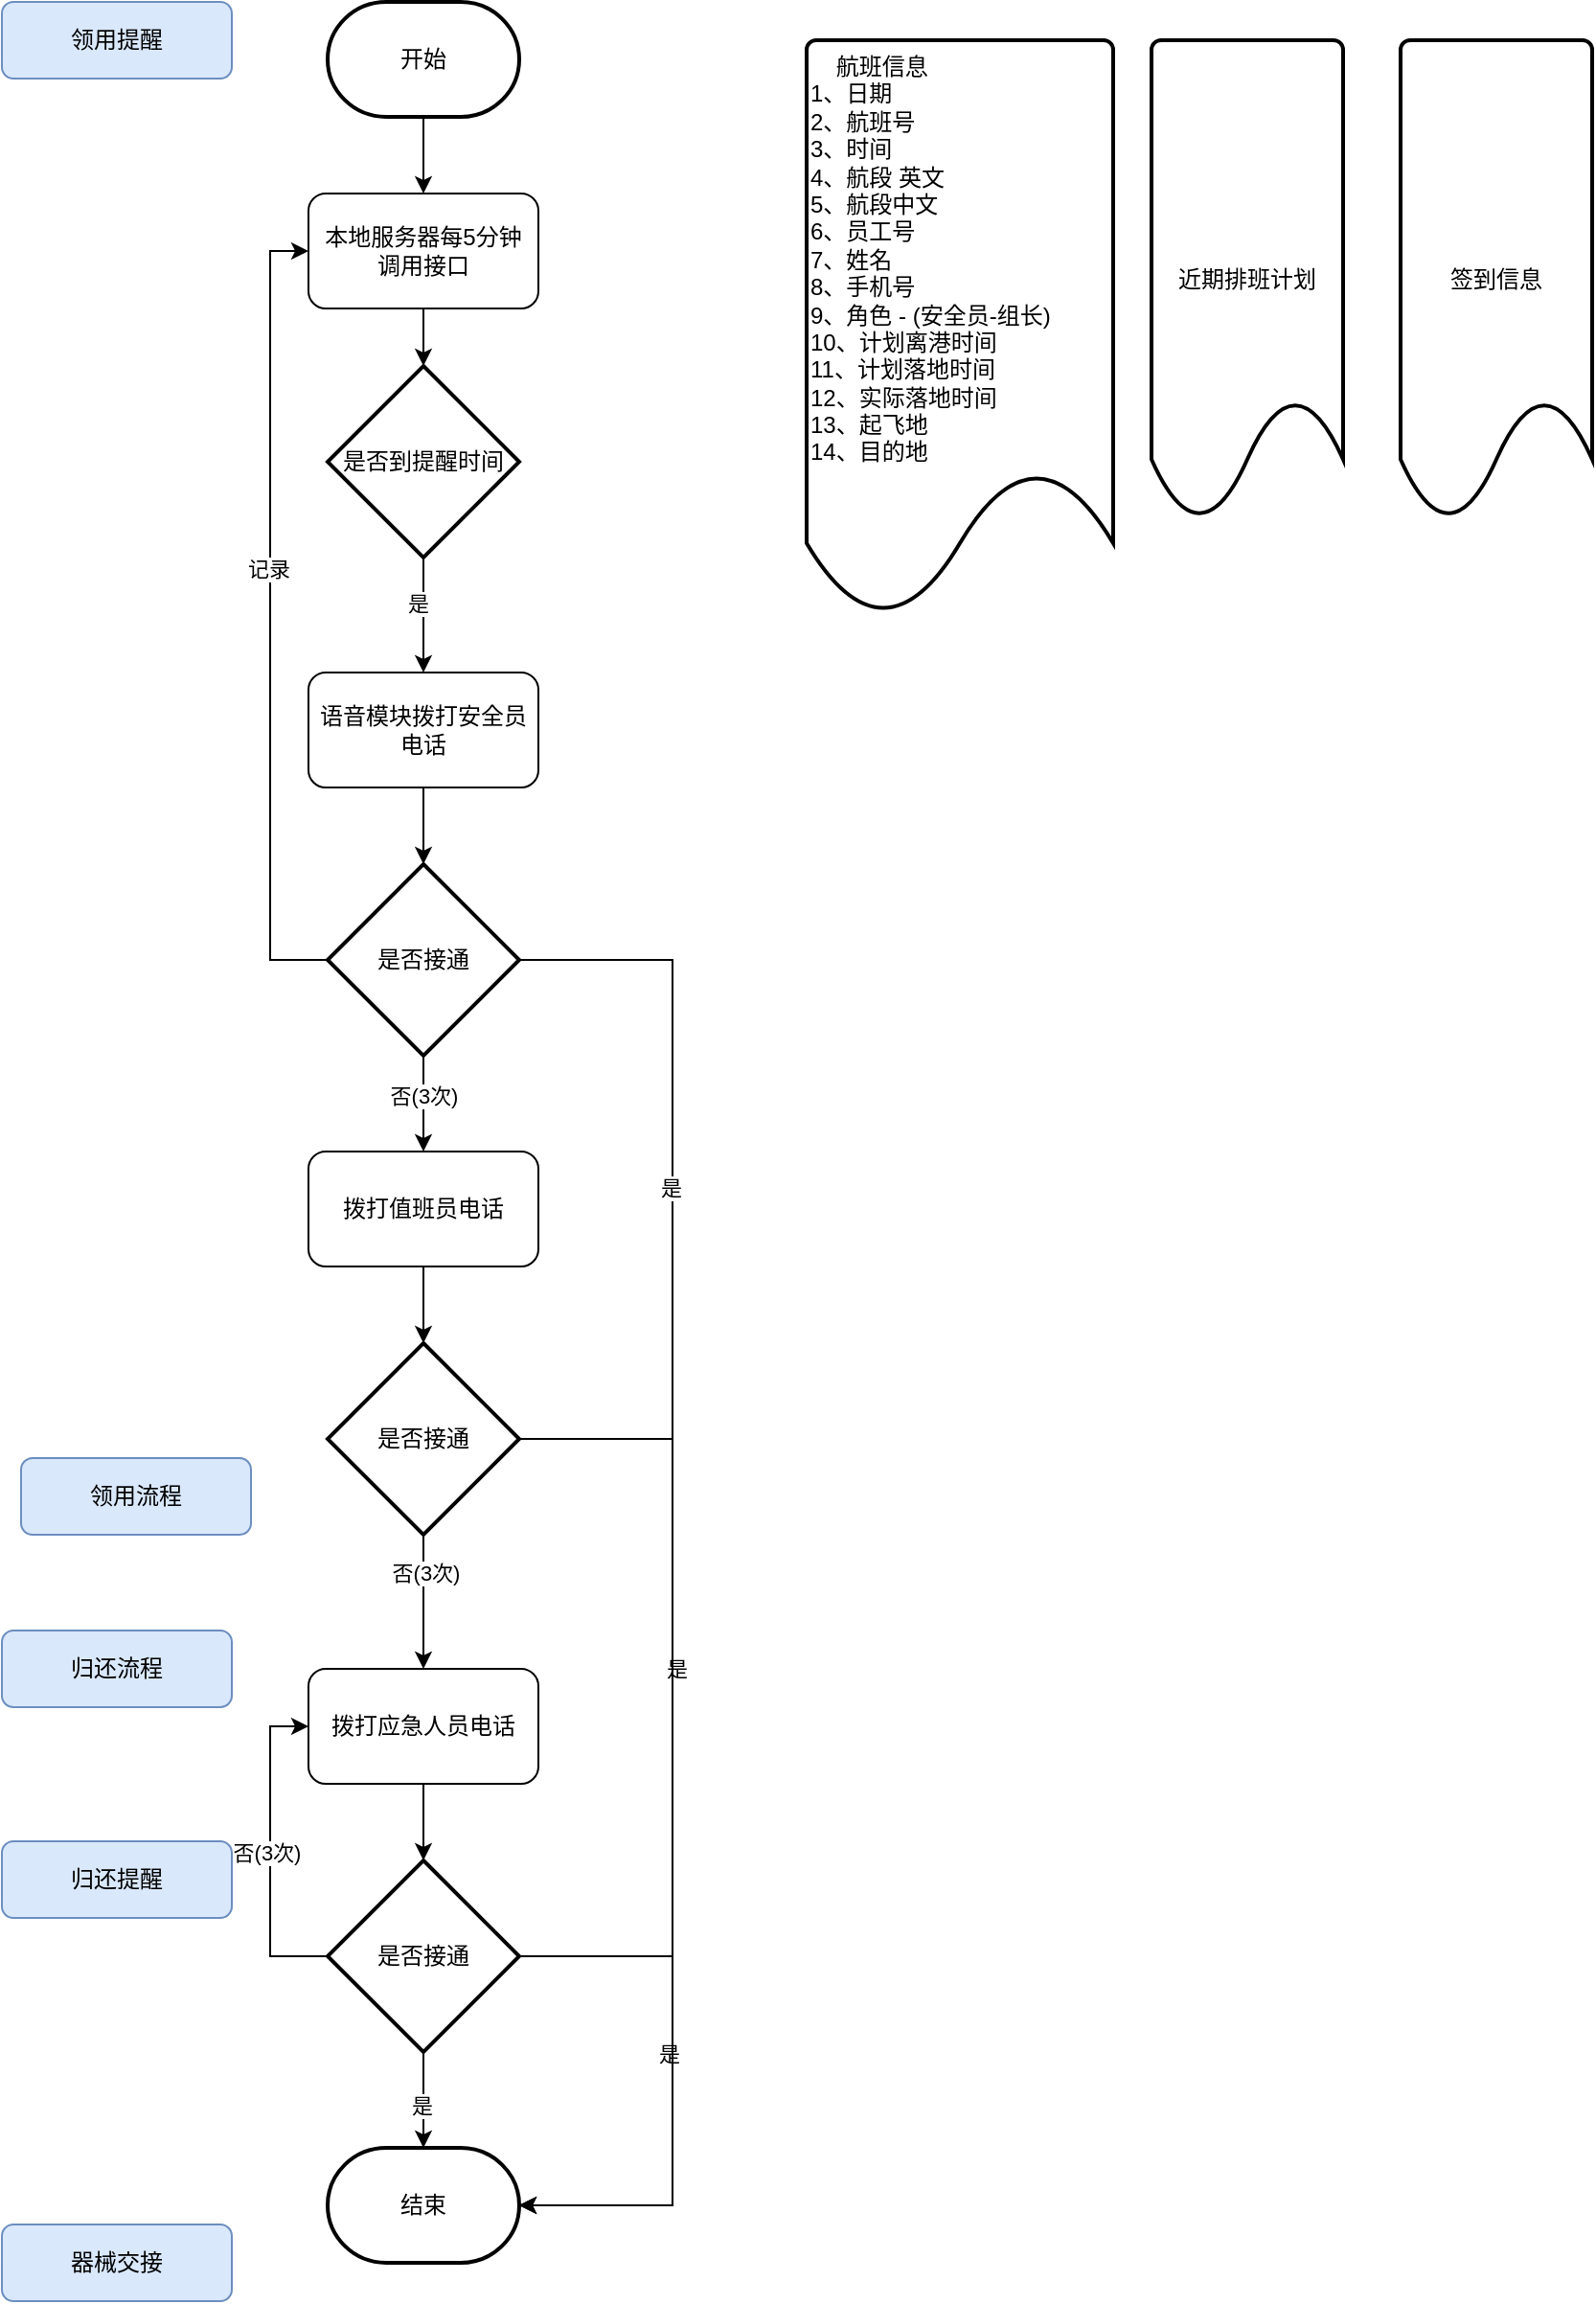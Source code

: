 <mxfile version="22.0.4" type="github">
  <diagram id="C5RBs43oDa-KdzZeNtuy" name="Page-1">
    <mxGraphModel dx="1076" dy="516" grid="1" gridSize="10" guides="1" tooltips="1" connect="1" arrows="1" fold="1" page="1" pageScale="1" pageWidth="827" pageHeight="1169" math="0" shadow="0">
      <root>
        <mxCell id="WIyWlLk6GJQsqaUBKTNV-0" />
        <mxCell id="WIyWlLk6GJQsqaUBKTNV-1" parent="WIyWlLk6GJQsqaUBKTNV-0" />
        <mxCell id="RwmI-evT2SCQZ0IKeee1-17" style="edgeStyle=orthogonalEdgeStyle;rounded=0;orthogonalLoop=1;jettySize=auto;html=1;" edge="1" parent="WIyWlLk6GJQsqaUBKTNV-1" source="RwmI-evT2SCQZ0IKeee1-3" target="RwmI-evT2SCQZ0IKeee1-12">
          <mxGeometry relative="1" as="geometry" />
        </mxCell>
        <mxCell id="RwmI-evT2SCQZ0IKeee1-3" value="开始" style="strokeWidth=2;html=1;shape=mxgraph.flowchart.terminator;whiteSpace=wrap;" vertex="1" parent="WIyWlLk6GJQsqaUBKTNV-1">
          <mxGeometry x="190" y="20" width="100" height="60" as="geometry" />
        </mxCell>
        <mxCell id="RwmI-evT2SCQZ0IKeee1-5" value="领用提醒" style="rounded=1;whiteSpace=wrap;html=1;fontSize=12;glass=0;strokeWidth=1;shadow=0;fillColor=#dae8fc;strokeColor=#6c8ebf;" vertex="1" parent="WIyWlLk6GJQsqaUBKTNV-1">
          <mxGeometry x="20" y="20" width="120" height="40" as="geometry" />
        </mxCell>
        <mxCell id="RwmI-evT2SCQZ0IKeee1-6" value="领用流程" style="rounded=1;whiteSpace=wrap;html=1;fontSize=12;glass=0;strokeWidth=1;shadow=0;fillColor=#dae8fc;strokeColor=#6c8ebf;" vertex="1" parent="WIyWlLk6GJQsqaUBKTNV-1">
          <mxGeometry x="30" y="780" width="120" height="40" as="geometry" />
        </mxCell>
        <mxCell id="RwmI-evT2SCQZ0IKeee1-7" value="归还流程" style="rounded=1;whiteSpace=wrap;html=1;fontSize=12;glass=0;strokeWidth=1;shadow=0;fillColor=#dae8fc;strokeColor=#6c8ebf;" vertex="1" parent="WIyWlLk6GJQsqaUBKTNV-1">
          <mxGeometry x="20" y="870" width="120" height="40" as="geometry" />
        </mxCell>
        <mxCell id="RwmI-evT2SCQZ0IKeee1-8" value="归还提醒" style="rounded=1;whiteSpace=wrap;html=1;fontSize=12;glass=0;strokeWidth=1;shadow=0;fillColor=#dae8fc;strokeColor=#6c8ebf;" vertex="1" parent="WIyWlLk6GJQsqaUBKTNV-1">
          <mxGeometry x="20" y="980" width="120" height="40" as="geometry" />
        </mxCell>
        <mxCell id="RwmI-evT2SCQZ0IKeee1-9" value="器械交接" style="rounded=1;whiteSpace=wrap;html=1;fontSize=12;glass=0;strokeWidth=1;shadow=0;fillColor=#dae8fc;strokeColor=#6c8ebf;" vertex="1" parent="WIyWlLk6GJQsqaUBKTNV-1">
          <mxGeometry x="20" y="1180" width="120" height="40" as="geometry" />
        </mxCell>
        <mxCell id="RwmI-evT2SCQZ0IKeee1-18" value="" style="edgeStyle=orthogonalEdgeStyle;rounded=0;orthogonalLoop=1;jettySize=auto;html=1;" edge="1" parent="WIyWlLk6GJQsqaUBKTNV-1" source="RwmI-evT2SCQZ0IKeee1-12" target="RwmI-evT2SCQZ0IKeee1-15">
          <mxGeometry relative="1" as="geometry" />
        </mxCell>
        <mxCell id="RwmI-evT2SCQZ0IKeee1-12" value="本地服务器每5分钟&lt;br&gt;调用接口" style="rounded=1;whiteSpace=wrap;html=1;" vertex="1" parent="WIyWlLk6GJQsqaUBKTNV-1">
          <mxGeometry x="180" y="120" width="120" height="60" as="geometry" />
        </mxCell>
        <mxCell id="RwmI-evT2SCQZ0IKeee1-13" value="    航班信息&#xa;1、日期&#xa;2、航班号&#xa;3、时间&#xa;4、航段 英文&#xa;5、航段中文&#xa;6、员工号&#xa;7、姓名&#xa;8、手机号&#xa;9、角色 - (安全员-组长)&#xa;10、计划离港时间&#xa;11、计划落地时间&#xa;12、实际落地时间&#xa;13、起飞地&#xa;14、目的地&#xa;&#xa;&#xa;" style="strokeWidth=2;shape=mxgraph.flowchart.document2;size=0.25;align=left;whiteSpace=wrap;labelBackgroundColor=none;labelBorderColor=none;verticalAlign=top;" vertex="1" parent="WIyWlLk6GJQsqaUBKTNV-1">
          <mxGeometry x="440" y="40" width="160" height="300" as="geometry" />
        </mxCell>
        <mxCell id="RwmI-evT2SCQZ0IKeee1-21" value="" style="edgeStyle=orthogonalEdgeStyle;rounded=0;orthogonalLoop=1;jettySize=auto;html=1;" edge="1" parent="WIyWlLk6GJQsqaUBKTNV-1" source="RwmI-evT2SCQZ0IKeee1-14" target="RwmI-evT2SCQZ0IKeee1-20">
          <mxGeometry relative="1" as="geometry" />
        </mxCell>
        <mxCell id="RwmI-evT2SCQZ0IKeee1-14" value="语音模块拨打安全员电话" style="rounded=1;whiteSpace=wrap;html=1;" vertex="1" parent="WIyWlLk6GJQsqaUBKTNV-1">
          <mxGeometry x="180" y="370" width="120" height="60" as="geometry" />
        </mxCell>
        <mxCell id="RwmI-evT2SCQZ0IKeee1-16" style="edgeStyle=orthogonalEdgeStyle;rounded=0;orthogonalLoop=1;jettySize=auto;html=1;entryX=0.5;entryY=0;entryDx=0;entryDy=0;" edge="1" parent="WIyWlLk6GJQsqaUBKTNV-1" source="RwmI-evT2SCQZ0IKeee1-15" target="RwmI-evT2SCQZ0IKeee1-14">
          <mxGeometry relative="1" as="geometry" />
        </mxCell>
        <mxCell id="RwmI-evT2SCQZ0IKeee1-19" value="是" style="edgeLabel;html=1;align=center;verticalAlign=middle;resizable=0;points=[];" vertex="1" connectable="0" parent="RwmI-evT2SCQZ0IKeee1-16">
          <mxGeometry x="-0.2" y="-3" relative="1" as="geometry">
            <mxPoint as="offset" />
          </mxGeometry>
        </mxCell>
        <mxCell id="RwmI-evT2SCQZ0IKeee1-15" value="是否到提醒时间" style="strokeWidth=2;html=1;shape=mxgraph.flowchart.decision;whiteSpace=wrap;" vertex="1" parent="WIyWlLk6GJQsqaUBKTNV-1">
          <mxGeometry x="190" y="210" width="100" height="100" as="geometry" />
        </mxCell>
        <mxCell id="RwmI-evT2SCQZ0IKeee1-22" style="edgeStyle=orthogonalEdgeStyle;rounded=0;orthogonalLoop=1;jettySize=auto;html=1;entryX=0;entryY=0.5;entryDx=0;entryDy=0;" edge="1" parent="WIyWlLk6GJQsqaUBKTNV-1" source="RwmI-evT2SCQZ0IKeee1-20" target="RwmI-evT2SCQZ0IKeee1-12">
          <mxGeometry relative="1" as="geometry">
            <Array as="points">
              <mxPoint x="160" y="520" />
              <mxPoint x="160" y="150" />
            </Array>
          </mxGeometry>
        </mxCell>
        <mxCell id="RwmI-evT2SCQZ0IKeee1-23" value="记录" style="edgeLabel;html=1;align=center;verticalAlign=middle;resizable=0;points=[];" vertex="1" connectable="0" parent="RwmI-evT2SCQZ0IKeee1-22">
          <mxGeometry x="0.114" y="1" relative="1" as="geometry">
            <mxPoint as="offset" />
          </mxGeometry>
        </mxCell>
        <mxCell id="RwmI-evT2SCQZ0IKeee1-37" value="" style="edgeStyle=orthogonalEdgeStyle;rounded=0;orthogonalLoop=1;jettySize=auto;html=1;" edge="1" parent="WIyWlLk6GJQsqaUBKTNV-1" source="RwmI-evT2SCQZ0IKeee1-20" target="RwmI-evT2SCQZ0IKeee1-26">
          <mxGeometry relative="1" as="geometry" />
        </mxCell>
        <mxCell id="RwmI-evT2SCQZ0IKeee1-38" value="否(3次)" style="edgeLabel;html=1;align=center;verticalAlign=middle;resizable=0;points=[];" vertex="1" connectable="0" parent="RwmI-evT2SCQZ0IKeee1-37">
          <mxGeometry x="-0.16" relative="1" as="geometry">
            <mxPoint as="offset" />
          </mxGeometry>
        </mxCell>
        <mxCell id="RwmI-evT2SCQZ0IKeee1-20" value="是否接通" style="strokeWidth=2;html=1;shape=mxgraph.flowchart.decision;whiteSpace=wrap;" vertex="1" parent="WIyWlLk6GJQsqaUBKTNV-1">
          <mxGeometry x="190" y="470" width="100" height="100" as="geometry" />
        </mxCell>
        <mxCell id="RwmI-evT2SCQZ0IKeee1-29" value="" style="edgeStyle=orthogonalEdgeStyle;rounded=0;orthogonalLoop=1;jettySize=auto;html=1;" edge="1" parent="WIyWlLk6GJQsqaUBKTNV-1" source="RwmI-evT2SCQZ0IKeee1-26" target="RwmI-evT2SCQZ0IKeee1-28">
          <mxGeometry relative="1" as="geometry" />
        </mxCell>
        <mxCell id="RwmI-evT2SCQZ0IKeee1-26" value="拨打值班员电话" style="rounded=1;whiteSpace=wrap;html=1;" vertex="1" parent="WIyWlLk6GJQsqaUBKTNV-1">
          <mxGeometry x="180" y="620" width="120" height="60" as="geometry" />
        </mxCell>
        <mxCell id="RwmI-evT2SCQZ0IKeee1-34" value="" style="edgeStyle=orthogonalEdgeStyle;rounded=0;orthogonalLoop=1;jettySize=auto;html=1;" edge="1" parent="WIyWlLk6GJQsqaUBKTNV-1" source="RwmI-evT2SCQZ0IKeee1-28" target="RwmI-evT2SCQZ0IKeee1-30">
          <mxGeometry relative="1" as="geometry" />
        </mxCell>
        <mxCell id="RwmI-evT2SCQZ0IKeee1-35" value="否(3次)" style="edgeLabel;html=1;align=center;verticalAlign=middle;resizable=0;points=[];" vertex="1" connectable="0" parent="RwmI-evT2SCQZ0IKeee1-34">
          <mxGeometry x="-0.45" y="1" relative="1" as="geometry">
            <mxPoint as="offset" />
          </mxGeometry>
        </mxCell>
        <mxCell id="RwmI-evT2SCQZ0IKeee1-54" style="edgeStyle=orthogonalEdgeStyle;rounded=0;orthogonalLoop=1;jettySize=auto;html=1;entryX=1;entryY=0.5;entryDx=0;entryDy=0;entryPerimeter=0;" edge="1" parent="WIyWlLk6GJQsqaUBKTNV-1" source="RwmI-evT2SCQZ0IKeee1-28" target="RwmI-evT2SCQZ0IKeee1-49">
          <mxGeometry relative="1" as="geometry">
            <mxPoint x="370" y="1050" as="targetPoint" />
            <Array as="points">
              <mxPoint x="370" y="770" />
              <mxPoint x="370" y="1170" />
            </Array>
          </mxGeometry>
        </mxCell>
        <mxCell id="RwmI-evT2SCQZ0IKeee1-55" value="是" style="edgeLabel;html=1;align=center;verticalAlign=middle;resizable=0;points=[];" vertex="1" connectable="0" parent="RwmI-evT2SCQZ0IKeee1-54">
          <mxGeometry x="-0.286" y="2" relative="1" as="geometry">
            <mxPoint as="offset" />
          </mxGeometry>
        </mxCell>
        <mxCell id="RwmI-evT2SCQZ0IKeee1-28" value="是否接通" style="strokeWidth=2;html=1;shape=mxgraph.flowchart.decision;whiteSpace=wrap;" vertex="1" parent="WIyWlLk6GJQsqaUBKTNV-1">
          <mxGeometry x="190" y="720" width="100" height="100" as="geometry" />
        </mxCell>
        <mxCell id="RwmI-evT2SCQZ0IKeee1-48" value="" style="edgeStyle=orthogonalEdgeStyle;rounded=0;orthogonalLoop=1;jettySize=auto;html=1;" edge="1" parent="WIyWlLk6GJQsqaUBKTNV-1" source="RwmI-evT2SCQZ0IKeee1-30" target="RwmI-evT2SCQZ0IKeee1-44">
          <mxGeometry relative="1" as="geometry" />
        </mxCell>
        <mxCell id="RwmI-evT2SCQZ0IKeee1-30" value="拨打应急人员电话" style="rounded=1;whiteSpace=wrap;html=1;" vertex="1" parent="WIyWlLk6GJQsqaUBKTNV-1">
          <mxGeometry x="180" y="890" width="120" height="60" as="geometry" />
        </mxCell>
        <mxCell id="RwmI-evT2SCQZ0IKeee1-45" style="edgeStyle=orthogonalEdgeStyle;rounded=0;orthogonalLoop=1;jettySize=auto;html=1;entryX=0;entryY=0.5;entryDx=0;entryDy=0;exitX=0;exitY=0.5;exitDx=0;exitDy=0;exitPerimeter=0;" edge="1" parent="WIyWlLk6GJQsqaUBKTNV-1" source="RwmI-evT2SCQZ0IKeee1-44" target="RwmI-evT2SCQZ0IKeee1-30">
          <mxGeometry relative="1" as="geometry">
            <mxPoint x="180" y="1040" as="sourcePoint" />
          </mxGeometry>
        </mxCell>
        <mxCell id="RwmI-evT2SCQZ0IKeee1-46" value="否(3次)" style="edgeLabel;html=1;align=center;verticalAlign=middle;resizable=0;points=[];" vertex="1" connectable="0" parent="RwmI-evT2SCQZ0IKeee1-45">
          <mxGeometry x="-0.012" y="2" relative="1" as="geometry">
            <mxPoint as="offset" />
          </mxGeometry>
        </mxCell>
        <mxCell id="RwmI-evT2SCQZ0IKeee1-50" value="" style="edgeStyle=orthogonalEdgeStyle;rounded=0;orthogonalLoop=1;jettySize=auto;html=1;" edge="1" parent="WIyWlLk6GJQsqaUBKTNV-1" source="RwmI-evT2SCQZ0IKeee1-44" target="RwmI-evT2SCQZ0IKeee1-49">
          <mxGeometry relative="1" as="geometry" />
        </mxCell>
        <mxCell id="RwmI-evT2SCQZ0IKeee1-51" value="是" style="edgeLabel;html=1;align=center;verticalAlign=middle;resizable=0;points=[];" vertex="1" connectable="0" parent="RwmI-evT2SCQZ0IKeee1-50">
          <mxGeometry x="0.12" y="-1" relative="1" as="geometry">
            <mxPoint as="offset" />
          </mxGeometry>
        </mxCell>
        <mxCell id="RwmI-evT2SCQZ0IKeee1-44" value="是否接通" style="strokeWidth=2;html=1;shape=mxgraph.flowchart.decision;whiteSpace=wrap;" vertex="1" parent="WIyWlLk6GJQsqaUBKTNV-1">
          <mxGeometry x="190" y="990" width="100" height="100" as="geometry" />
        </mxCell>
        <mxCell id="RwmI-evT2SCQZ0IKeee1-49" value="结束" style="strokeWidth=2;html=1;shape=mxgraph.flowchart.terminator;whiteSpace=wrap;" vertex="1" parent="WIyWlLk6GJQsqaUBKTNV-1">
          <mxGeometry x="190" y="1140" width="100" height="60" as="geometry" />
        </mxCell>
        <mxCell id="RwmI-evT2SCQZ0IKeee1-52" style="edgeStyle=orthogonalEdgeStyle;rounded=0;orthogonalLoop=1;jettySize=auto;html=1;entryX=1;entryY=0.5;entryDx=0;entryDy=0;entryPerimeter=0;" edge="1" parent="WIyWlLk6GJQsqaUBKTNV-1" source="RwmI-evT2SCQZ0IKeee1-44" target="RwmI-evT2SCQZ0IKeee1-49">
          <mxGeometry relative="1" as="geometry">
            <Array as="points">
              <mxPoint x="370" y="1040" />
              <mxPoint x="370" y="1170" />
            </Array>
          </mxGeometry>
        </mxCell>
        <mxCell id="RwmI-evT2SCQZ0IKeee1-53" value="是" style="edgeLabel;html=1;align=center;verticalAlign=middle;resizable=0;points=[];" vertex="1" connectable="0" parent="RwmI-evT2SCQZ0IKeee1-52">
          <mxGeometry x="-0.097" y="-2" relative="1" as="geometry">
            <mxPoint as="offset" />
          </mxGeometry>
        </mxCell>
        <mxCell id="RwmI-evT2SCQZ0IKeee1-56" style="edgeStyle=orthogonalEdgeStyle;rounded=0;orthogonalLoop=1;jettySize=auto;html=1;entryX=1;entryY=0.5;entryDx=0;entryDy=0;entryPerimeter=0;" edge="1" parent="WIyWlLk6GJQsqaUBKTNV-1" source="RwmI-evT2SCQZ0IKeee1-20" target="RwmI-evT2SCQZ0IKeee1-49">
          <mxGeometry relative="1" as="geometry">
            <Array as="points">
              <mxPoint x="370" y="520" />
              <mxPoint x="370" y="1170" />
            </Array>
          </mxGeometry>
        </mxCell>
        <mxCell id="RwmI-evT2SCQZ0IKeee1-57" value="是" style="edgeLabel;html=1;align=center;verticalAlign=middle;resizable=0;points=[];" vertex="1" connectable="0" parent="RwmI-evT2SCQZ0IKeee1-56">
          <mxGeometry x="-0.509" y="-1" relative="1" as="geometry">
            <mxPoint as="offset" />
          </mxGeometry>
        </mxCell>
        <mxCell id="RwmI-evT2SCQZ0IKeee1-58" value="近期排班计划" style="strokeWidth=2;html=1;shape=mxgraph.flowchart.document2;whiteSpace=wrap;size=0.25;" vertex="1" parent="WIyWlLk6GJQsqaUBKTNV-1">
          <mxGeometry x="620" y="40" width="100" height="250" as="geometry" />
        </mxCell>
        <mxCell id="RwmI-evT2SCQZ0IKeee1-59" value="签到信息" style="strokeWidth=2;html=1;shape=mxgraph.flowchart.document2;whiteSpace=wrap;size=0.25;" vertex="1" parent="WIyWlLk6GJQsqaUBKTNV-1">
          <mxGeometry x="750" y="40" width="100" height="250" as="geometry" />
        </mxCell>
      </root>
    </mxGraphModel>
  </diagram>
</mxfile>
